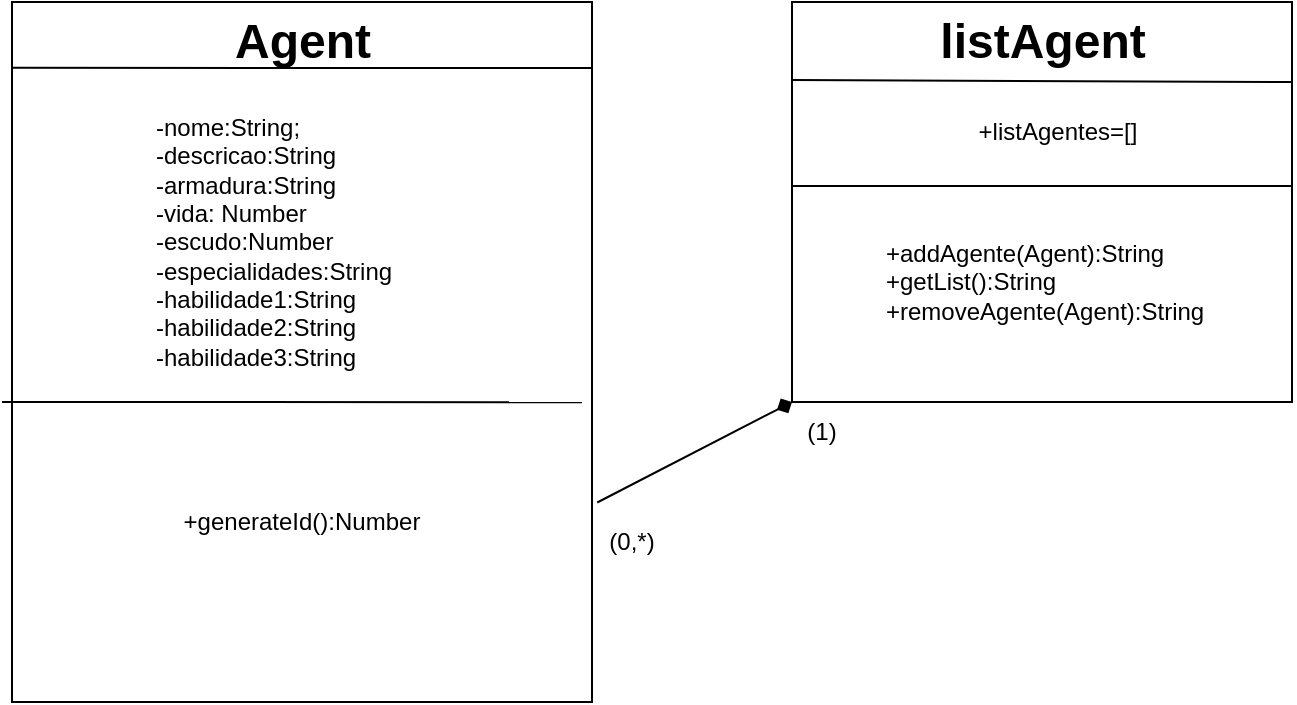 <mxfile>
    <diagram id="vynT9HWdWMFqWBxSG6Y0" name="Página-1">
        <mxGraphModel dx="548" dy="350" grid="1" gridSize="10" guides="1" tooltips="1" connect="1" arrows="1" fold="1" page="1" pageScale="1" pageWidth="827" pageHeight="1169" background="#ffffff" math="0" shadow="0">
            <root>
                <mxCell id="0"/>
                <mxCell id="1" parent="0"/>
                <mxCell id="2" value="" style="rounded=0;whiteSpace=wrap;html=1;" parent="1" vertex="1">
                    <mxGeometry x="20" y="30" width="290" height="350" as="geometry"/>
                </mxCell>
                <mxCell id="3" value="" style="endArrow=none;html=1;exitX=0;exitY=0.094;exitDx=0;exitDy=0;exitPerimeter=0;" parent="1" source="2" edge="1">
                    <mxGeometry width="50" height="50" relative="1" as="geometry">
                        <mxPoint x="260" y="110" as="sourcePoint"/>
                        <mxPoint x="310" y="63" as="targetPoint"/>
                    </mxGeometry>
                </mxCell>
                <mxCell id="5" value="-nome:String;&lt;br&gt;-descricao:String&lt;br&gt;-armadura:String&lt;br&gt;-vida: Number&lt;br&gt;-escudo:Number&lt;br&gt;-especialidades:String&lt;br&gt;-habilidade1:String&lt;br&gt;-habilidade2:String&lt;br&gt;-habilidade3:String" style="text;html=1;strokeColor=none;fillColor=none;align=left;verticalAlign=middle;whiteSpace=wrap;rounded=0;" parent="1" vertex="1">
                    <mxGeometry x="90" y="90" width="150" height="120" as="geometry"/>
                </mxCell>
                <mxCell id="6" value="" style="endArrow=none;html=1;exitX=0;exitY=0.094;exitDx=0;exitDy=0;exitPerimeter=0;" parent="1" edge="1">
                    <mxGeometry width="50" height="50" relative="1" as="geometry">
                        <mxPoint x="15" y="230.0" as="sourcePoint"/>
                        <mxPoint x="305" y="230.1" as="targetPoint"/>
                    </mxGeometry>
                </mxCell>
                <mxCell id="7" value="+generateId():Number" style="text;html=1;strokeColor=none;fillColor=none;align=center;verticalAlign=middle;whiteSpace=wrap;rounded=0;" parent="1" vertex="1">
                    <mxGeometry x="95" y="250" width="140" height="80" as="geometry"/>
                </mxCell>
                <mxCell id="8" value="" style="rounded=0;whiteSpace=wrap;html=1;" parent="1" vertex="1">
                    <mxGeometry x="410" y="30" width="250" height="200" as="geometry"/>
                </mxCell>
                <mxCell id="10" value="listAgent" style="text;strokeColor=none;fillColor=none;html=1;fontSize=24;fontStyle=1;verticalAlign=middle;align=center;" parent="1" vertex="1">
                    <mxGeometry x="485" y="30" width="100" height="40" as="geometry"/>
                </mxCell>
                <mxCell id="11" value="" style="endArrow=none;html=1;exitX=0;exitY=0.195;exitDx=0;exitDy=0;exitPerimeter=0;" parent="1" source="8" edge="1">
                    <mxGeometry width="50" height="50" relative="1" as="geometry">
                        <mxPoint x="430" y="80" as="sourcePoint"/>
                        <mxPoint x="660" y="70" as="targetPoint"/>
                    </mxGeometry>
                </mxCell>
                <mxCell id="12" value="+listAgentes=[]&lt;br&gt;" style="text;html=1;strokeColor=none;fillColor=none;align=center;verticalAlign=middle;whiteSpace=wrap;rounded=0;" parent="1" vertex="1">
                    <mxGeometry x="470" y="70" width="146.25" height="50" as="geometry"/>
                </mxCell>
                <mxCell id="13" value="" style="endArrow=none;html=1;exitX=0;exitY=0.195;exitDx=0;exitDy=0;exitPerimeter=0;" parent="1" edge="1">
                    <mxGeometry width="50" height="50" relative="1" as="geometry">
                        <mxPoint x="410" y="122" as="sourcePoint"/>
                        <mxPoint x="660" y="122" as="targetPoint"/>
                    </mxGeometry>
                </mxCell>
                <mxCell id="15" value="&lt;span style=&quot;color: rgba(0, 0, 0, 0); font-family: monospace; font-size: 0px; text-align: start;&quot;&gt;%3CmxGraphModel%3E%3Croot%3E%3CmxCell%20id%3D%220%22%2F%3E%3CmxCell%20id%3D%221%22%20parent%3D%220%22%2F%3E%3CmxCell%20id%3D%222%22%20value%3D%22%22%20style%3D%22endArrow%3Dnone%3Bhtml%3D1%3BentryX%3D1.005%3BentryY%3D0.185%3BentryDx%3D0%3BentryDy%3D0%3BentryPerimeter%3D0%3BexitX%3D0%3BexitY%3D0.195%3BexitDx%3D0%3BexitDy%3D0%3BexitPerimeter%3D0%3B%22%20edge%3D%221%22%20parent%3D%221%22%3E%3CmxGeometry%20width%3D%2250%22%20height%3D%2250%22%20relative%3D%221%22%20as%3D%22geometry%22%3E%3CmxPoint%20x%3D%22410%22%20y%3D%2269%22%20as%3D%22sourcePoint%22%2F%3E%3CmxPoint%20x%3D%22661.25%22%20y%3D%2267%22%20as%3D%22targetPoint%22%2F%3E%3C%2FmxGeometry%3E%3C%2FmxCell%3E%3C%2Froot%3E%3C%2FmxGraphModel%3E&lt;/span&gt;" style="text;html=1;strokeColor=none;fillColor=none;align=center;verticalAlign=middle;whiteSpace=wrap;rounded=0;" parent="1" vertex="1">
                    <mxGeometry x="470" y="135" width="160" height="65" as="geometry"/>
                </mxCell>
                <mxCell id="17" value="&lt;span style=&quot;color: rgba(0, 0, 0, 0); font-family: monospace; font-size: 0px; text-align: start;&quot;&gt;%3CmxGraphModel%3E%3Croot%3E%3CmxCell%20id%3D%220%22%2F%3E%3CmxCell%20id%3D%221%22%20parent%3D%220%22%2F%3E%3CmxCell%20id%3D%222%22%20value%3D%22%22%20style%3D%22endArrow%3Dnone%3Bhtml%3D1%3BentryX%3D1.005%3BentryY%3D0.185%3BentryDx%3D0%3BentryDy%3D0%3BentryPerimeter%3D0%3BexitX%3D0%3BexitY%3D0.195%3BexitDx%3D0%3BexitDy%3D0%3BexitPerimeter%3D0%3B%22%20edge%3D%221%22%20parent%3D%221%22%3E%3CmxGeometry%20width%3D%2250%22%20height%3D%2250%22%20relative%3D%221%22%20as%3D%22geometry%22%3E%3CmxPoint%20x%3D%22410%22%20y%3D%2269%22%20as%3D%22sourcePoint%22%2F%3E%3CmxPoint%20x%3D%22661.25%22%20y%3D%2267%22%20as%3D%22targetPoint%22%2F%3E%3C%2FmxGeometry%3E%3C%2FmxCell%3E%3C%2Froot%3E%3C%2FmxGraphModel%3E&lt;/span&gt;" style="text;html=1;strokeColor=none;fillColor=none;align=center;verticalAlign=middle;whiteSpace=wrap;rounded=0;" parent="1" vertex="1">
                    <mxGeometry x="490" y="135" width="60" height="30" as="geometry"/>
                </mxCell>
                <mxCell id="19" value="&lt;font color=&quot;#000000&quot;&gt;+addAgente(Agent):String&lt;br&gt;+getList():String&lt;br&gt;+removeAgente(Agent):String&lt;/font&gt;" style="text;html=1;strokeColor=none;fillColor=none;align=left;verticalAlign=middle;whiteSpace=wrap;rounded=0;fontColor=#FFFFFF;" parent="1" vertex="1">
                    <mxGeometry x="455" y="135" width="160" height="70" as="geometry"/>
                </mxCell>
                <mxCell id="21" value="&lt;font color=&quot;#000000&quot;&gt;Agent&lt;/font&gt;" style="text;strokeColor=none;fillColor=none;html=1;fontSize=24;fontStyle=1;verticalAlign=middle;align=center;fontColor=#FFFFFF;" parent="1" vertex="1">
                    <mxGeometry x="115" y="30" width="100" height="40" as="geometry"/>
                </mxCell>
                <mxCell id="22" value="" style="endArrow=diamond;html=1;fontColor=#FFFFFF;endFill=1;exitX=1.009;exitY=0.715;exitDx=0;exitDy=0;exitPerimeter=0;entryX=0;entryY=1;entryDx=0;entryDy=0;strokeColor=#000000;" parent="1" source="2" target="8" edge="1">
                    <mxGeometry width="50" height="50" relative="1" as="geometry">
                        <mxPoint x="300" y="160" as="sourcePoint"/>
                        <mxPoint x="360" y="120" as="targetPoint"/>
                    </mxGeometry>
                </mxCell>
                <mxCell id="23" value="&lt;font color=&quot;#000000&quot;&gt;(0,*)&lt;/font&gt;" style="text;html=1;strokeColor=none;fillColor=none;align=center;verticalAlign=middle;whiteSpace=wrap;rounded=0;fontColor=#FFFFFF;" parent="1" vertex="1">
                    <mxGeometry x="310" y="290" width="40" height="20" as="geometry"/>
                </mxCell>
                <mxCell id="24" value="&lt;font color=&quot;#000000&quot;&gt;(1)&lt;/font&gt;" style="text;html=1;strokeColor=none;fillColor=none;align=center;verticalAlign=middle;whiteSpace=wrap;rounded=0;fontColor=#FFFFFF;" parent="1" vertex="1">
                    <mxGeometry x="395" y="230" width="60" height="30" as="geometry"/>
                </mxCell>
            </root>
        </mxGraphModel>
    </diagram>
</mxfile>